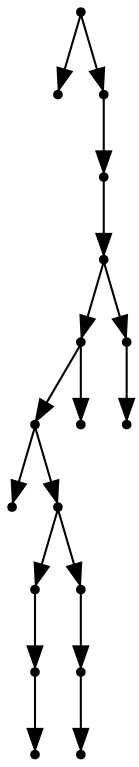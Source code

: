 digraph {
  17 [shape=point];
  0 [shape=point];
  16 [shape=point];
  15 [shape=point];
  14 [shape=point];
  11 [shape=point];
  9 [shape=point];
  1 [shape=point];
  8 [shape=point];
  4 [shape=point];
  3 [shape=point];
  2 [shape=point];
  7 [shape=point];
  6 [shape=point];
  5 [shape=point];
  10 [shape=point];
  13 [shape=point];
  12 [shape=point];
17 -> 0;
17 -> 16;
16 -> 15;
15 -> 14;
14 -> 11;
11 -> 9;
9 -> 1;
9 -> 8;
8 -> 4;
4 -> 3;
3 -> 2;
8 -> 7;
7 -> 6;
6 -> 5;
11 -> 10;
14 -> 13;
13 -> 12;
}
